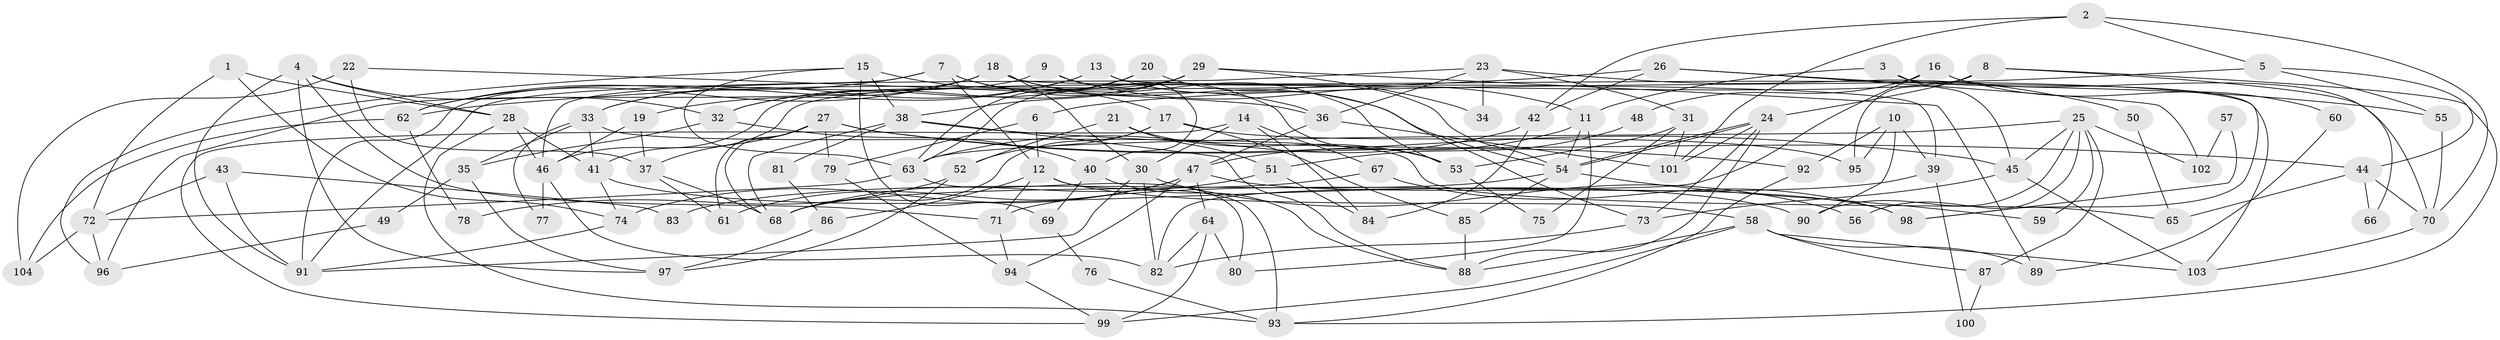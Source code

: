 // coarse degree distribution, {5: 0.15492957746478872, 6: 0.1267605633802817, 3: 0.2112676056338028, 4: 0.18309859154929578, 10: 0.014084507042253521, 8: 0.08450704225352113, 7: 0.028169014084507043, 12: 0.014084507042253521, 9: 0.056338028169014086, 2: 0.1267605633802817}
// Generated by graph-tools (version 1.1) at 2025/52/02/27/25 19:52:09]
// undirected, 104 vertices, 208 edges
graph export_dot {
graph [start="1"]
  node [color=gray90,style=filled];
  1;
  2;
  3;
  4;
  5;
  6;
  7;
  8;
  9;
  10;
  11;
  12;
  13;
  14;
  15;
  16;
  17;
  18;
  19;
  20;
  21;
  22;
  23;
  24;
  25;
  26;
  27;
  28;
  29;
  30;
  31;
  32;
  33;
  34;
  35;
  36;
  37;
  38;
  39;
  40;
  41;
  42;
  43;
  44;
  45;
  46;
  47;
  48;
  49;
  50;
  51;
  52;
  53;
  54;
  55;
  56;
  57;
  58;
  59;
  60;
  61;
  62;
  63;
  64;
  65;
  66;
  67;
  68;
  69;
  70;
  71;
  72;
  73;
  74;
  75;
  76;
  77;
  78;
  79;
  80;
  81;
  82;
  83;
  84;
  85;
  86;
  87;
  88;
  89;
  90;
  91;
  92;
  93;
  94;
  95;
  96;
  97;
  98;
  99;
  100;
  101;
  102;
  103;
  104;
  1 -- 74;
  1 -- 28;
  1 -- 72;
  2 -- 70;
  2 -- 42;
  2 -- 5;
  2 -- 101;
  3 -- 11;
  3 -- 45;
  3 -- 98;
  4 -- 71;
  4 -- 28;
  4 -- 32;
  4 -- 91;
  4 -- 97;
  5 -- 55;
  5 -- 6;
  5 -- 44;
  6 -- 79;
  6 -- 12;
  7 -- 53;
  7 -- 46;
  7 -- 12;
  7 -- 36;
  7 -- 62;
  8 -- 41;
  8 -- 24;
  8 -- 66;
  8 -- 93;
  8 -- 95;
  9 -- 40;
  9 -- 11;
  9 -- 91;
  10 -- 39;
  10 -- 95;
  10 -- 90;
  10 -- 92;
  11 -- 47;
  11 -- 80;
  11 -- 54;
  12 -- 58;
  12 -- 71;
  12 -- 86;
  12 -- 93;
  13 -- 33;
  13 -- 73;
  13 -- 19;
  13 -- 103;
  14 -- 30;
  14 -- 67;
  14 -- 84;
  14 -- 99;
  15 -- 63;
  15 -- 17;
  15 -- 38;
  15 -- 69;
  15 -- 96;
  16 -- 70;
  16 -- 82;
  16 -- 48;
  16 -- 60;
  17 -- 85;
  17 -- 68;
  17 -- 52;
  17 -- 95;
  18 -- 54;
  18 -- 30;
  18 -- 33;
  18 -- 39;
  18 -- 53;
  18 -- 62;
  18 -- 96;
  19 -- 37;
  19 -- 46;
  20 -- 54;
  20 -- 32;
  20 -- 63;
  21 -- 53;
  21 -- 52;
  21 -- 51;
  22 -- 104;
  22 -- 36;
  22 -- 37;
  23 -- 36;
  23 -- 91;
  23 -- 31;
  23 -- 34;
  23 -- 50;
  24 -- 54;
  24 -- 54;
  24 -- 101;
  24 -- 73;
  24 -- 88;
  25 -- 63;
  25 -- 45;
  25 -- 56;
  25 -- 59;
  25 -- 87;
  25 -- 90;
  25 -- 102;
  26 -- 42;
  26 -- 62;
  26 -- 55;
  26 -- 102;
  27 -- 68;
  27 -- 92;
  27 -- 37;
  27 -- 45;
  27 -- 61;
  27 -- 79;
  28 -- 46;
  28 -- 93;
  28 -- 41;
  29 -- 38;
  29 -- 63;
  29 -- 32;
  29 -- 34;
  29 -- 46;
  29 -- 89;
  30 -- 82;
  30 -- 91;
  30 -- 56;
  31 -- 101;
  31 -- 53;
  31 -- 75;
  32 -- 35;
  32 -- 40;
  33 -- 41;
  33 -- 35;
  33 -- 65;
  33 -- 77;
  35 -- 49;
  35 -- 97;
  36 -- 47;
  36 -- 101;
  37 -- 61;
  37 -- 68;
  38 -- 88;
  38 -- 44;
  38 -- 68;
  38 -- 81;
  39 -- 71;
  39 -- 100;
  40 -- 88;
  40 -- 69;
  41 -- 90;
  41 -- 74;
  42 -- 84;
  42 -- 63;
  43 -- 91;
  43 -- 72;
  43 -- 83;
  44 -- 65;
  44 -- 66;
  44 -- 70;
  45 -- 73;
  45 -- 103;
  46 -- 77;
  46 -- 82;
  47 -- 61;
  47 -- 74;
  47 -- 64;
  47 -- 94;
  47 -- 98;
  48 -- 51;
  49 -- 96;
  50 -- 65;
  51 -- 68;
  51 -- 84;
  52 -- 97;
  52 -- 78;
  53 -- 75;
  54 -- 59;
  54 -- 83;
  54 -- 85;
  55 -- 70;
  57 -- 102;
  57 -- 98;
  58 -- 103;
  58 -- 87;
  58 -- 88;
  58 -- 89;
  58 -- 99;
  60 -- 89;
  62 -- 78;
  62 -- 104;
  63 -- 72;
  63 -- 80;
  64 -- 99;
  64 -- 80;
  64 -- 82;
  67 -- 98;
  67 -- 68;
  69 -- 76;
  70 -- 103;
  71 -- 94;
  72 -- 96;
  72 -- 104;
  73 -- 82;
  74 -- 91;
  76 -- 93;
  79 -- 94;
  81 -- 86;
  85 -- 88;
  86 -- 97;
  87 -- 100;
  92 -- 93;
  94 -- 99;
}
